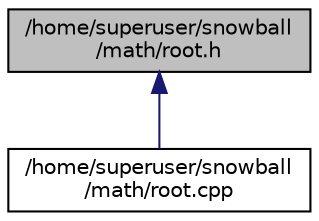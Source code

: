 digraph "/home/superuser/snowball/math/root.h"
{
  edge [fontname="Helvetica",fontsize="10",labelfontname="Helvetica",labelfontsize="10"];
  node [fontname="Helvetica",fontsize="10",shape=record];
  Node1 [label="/home/superuser/snowball\l/math/root.h",height=0.2,width=0.4,color="black", fillcolor="grey75", style="filled", fontcolor="black"];
  Node1 -> Node2 [dir="back",color="midnightblue",fontsize="10",style="solid"];
  Node2 [label="/home/superuser/snowball\l/math/root.cpp",height=0.2,width=0.4,color="black", fillcolor="white", style="filled",URL="$root_8cpp.html"];
}
